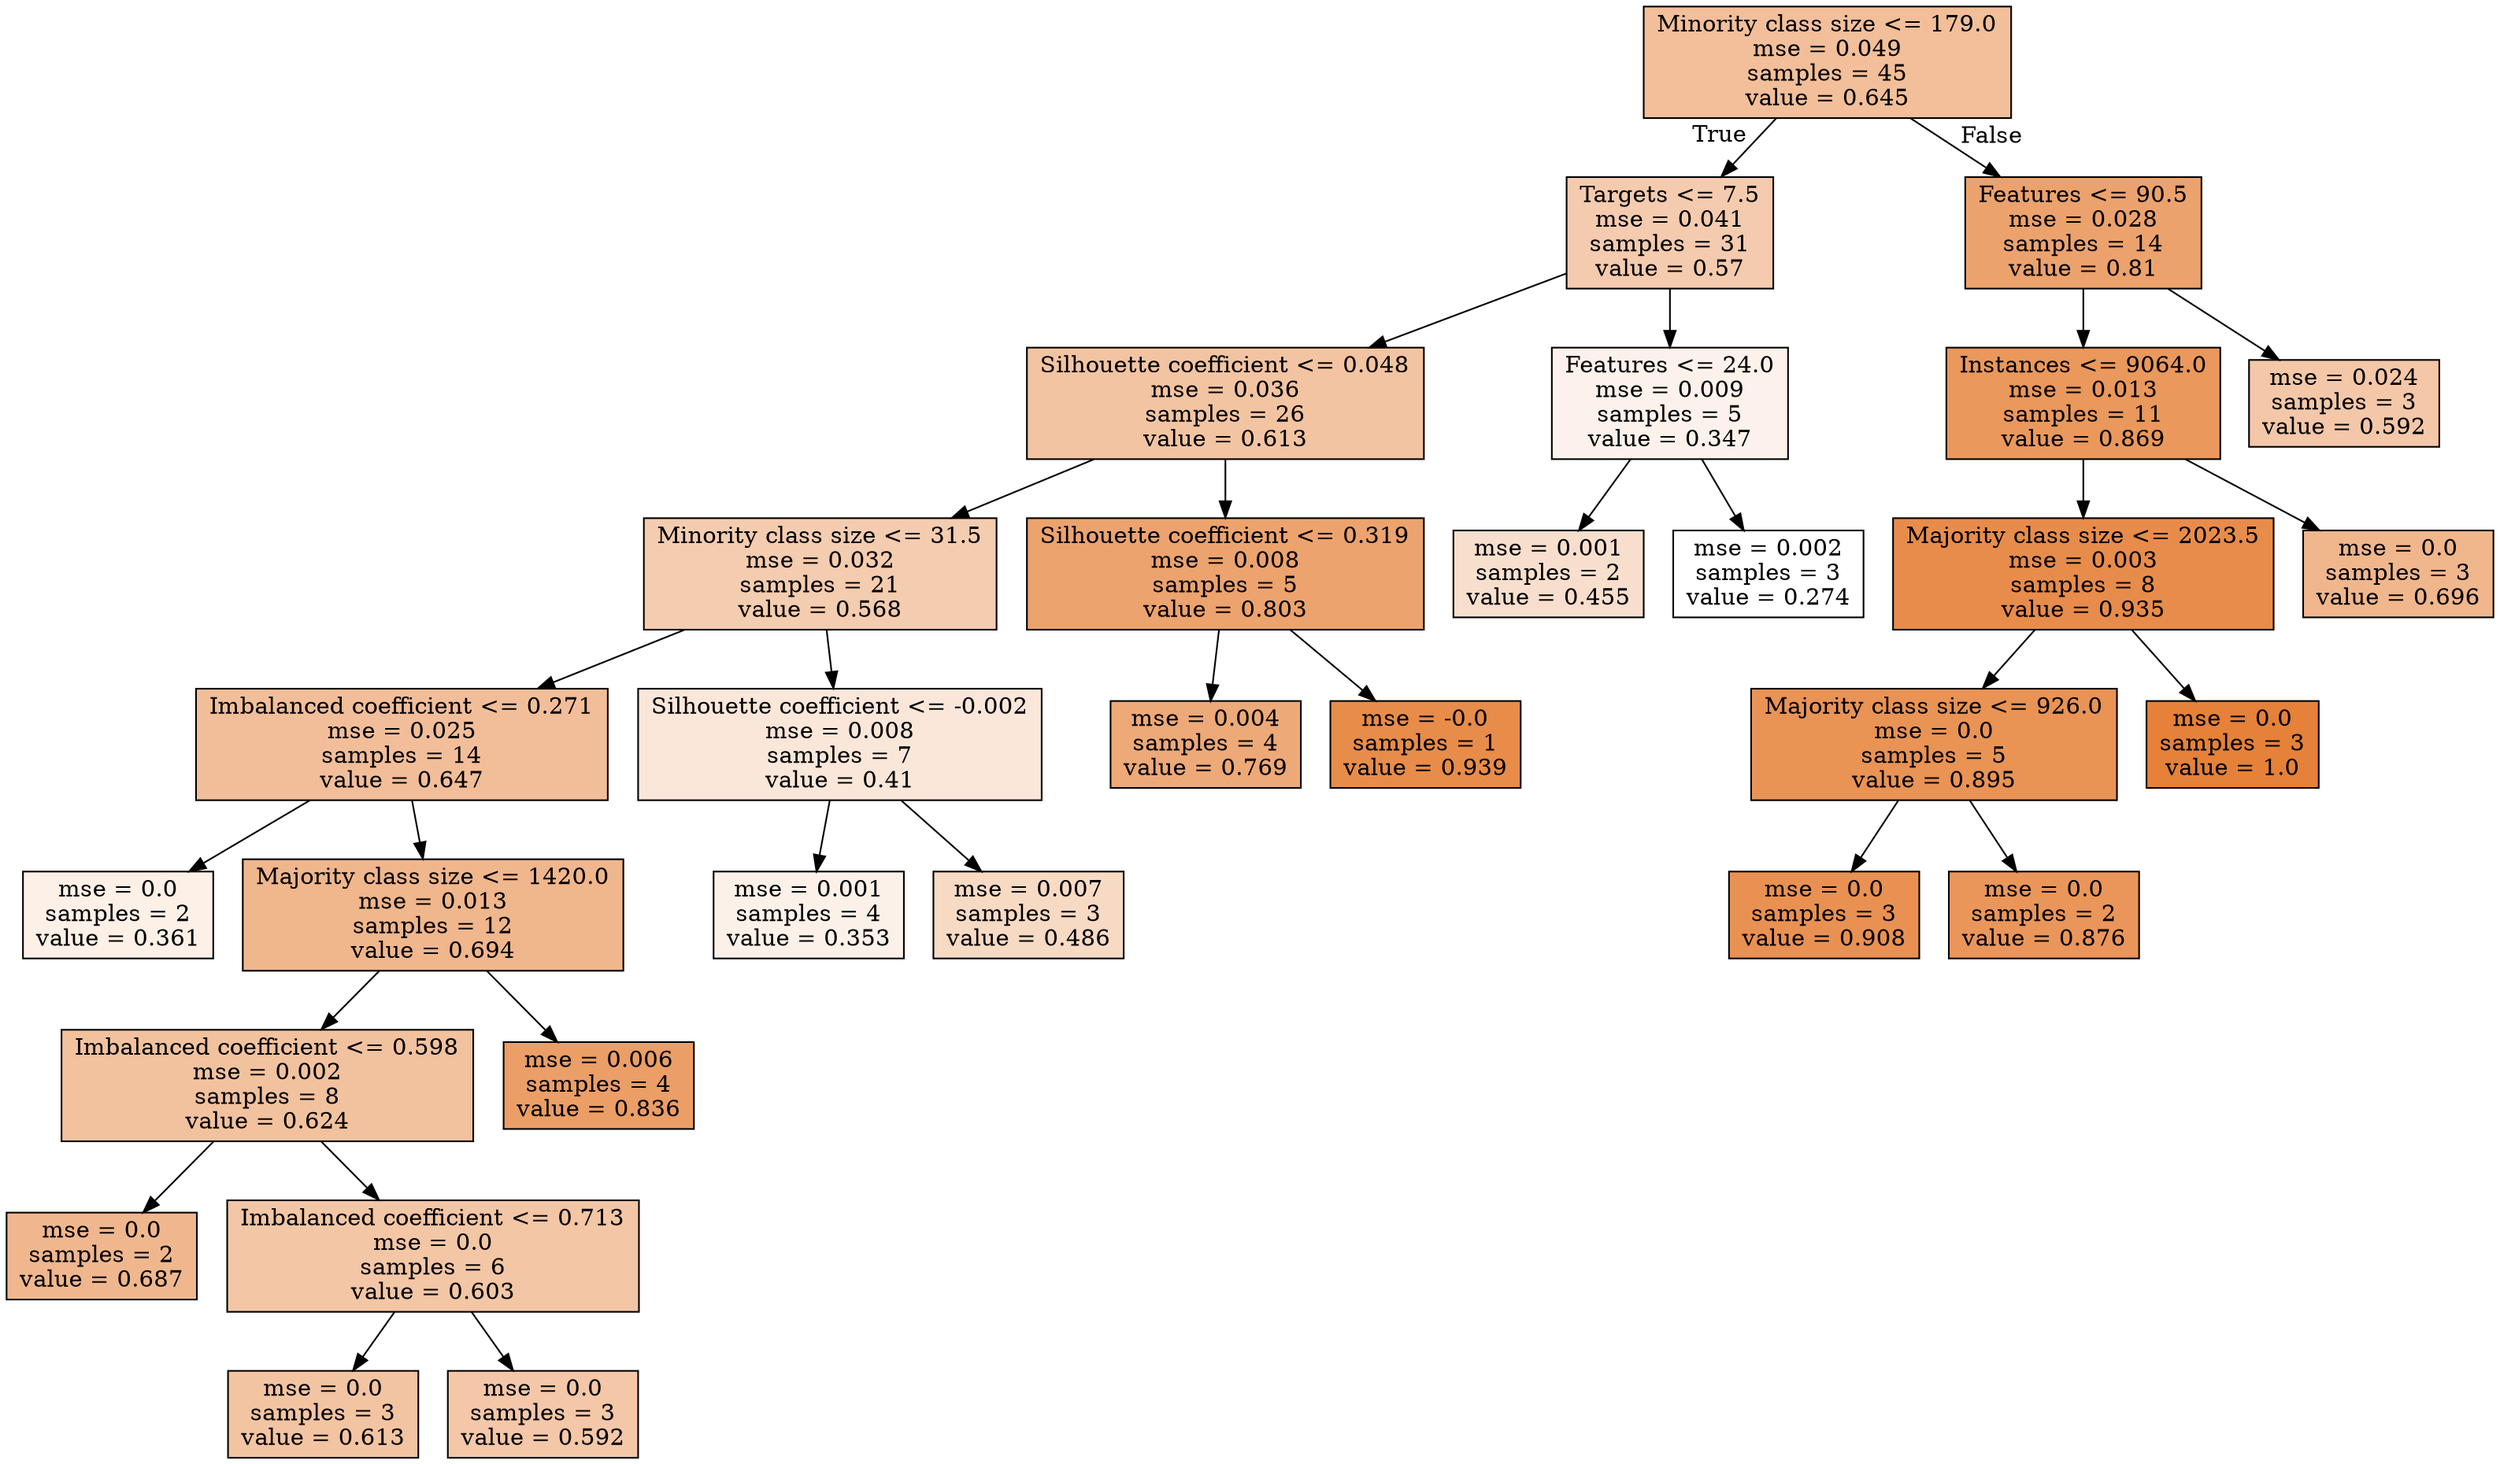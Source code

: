 digraph Tree {
node [shape=box, style="filled", color="black"] ;
0 [label="Minority class size <= 179.0\nmse = 0.049\nsamples = 45\nvalue = 0.645", fillcolor="#e5813982"] ;
1 [label="Targets <= 7.5\nmse = 0.041\nsamples = 31\nvalue = 0.57", fillcolor="#e5813968"] ;
0 -> 1 [labeldistance=2.5, labelangle=45, headlabel="True"] ;
2 [label="Silhouette coefficient <= 0.048\nmse = 0.036\nsamples = 26\nvalue = 0.613", fillcolor="#e5813977"] ;
1 -> 2 ;
3 [label="Minority class size <= 31.5\nmse = 0.032\nsamples = 21\nvalue = 0.568", fillcolor="#e5813967"] ;
2 -> 3 ;
4 [label="Imbalanced coefficient <= 0.271\nmse = 0.025\nsamples = 14\nvalue = 0.647", fillcolor="#e5813983"] ;
3 -> 4 ;
5 [label="mse = 0.0\nsamples = 2\nvalue = 0.361", fillcolor="#e581391e"] ;
4 -> 5 ;
6 [label="Majority class size <= 1420.0\nmse = 0.013\nsamples = 12\nvalue = 0.694", fillcolor="#e5813994"] ;
4 -> 6 ;
7 [label="Imbalanced coefficient <= 0.598\nmse = 0.002\nsamples = 8\nvalue = 0.624", fillcolor="#e581397b"] ;
6 -> 7 ;
8 [label="mse = 0.0\nsamples = 2\nvalue = 0.687", fillcolor="#e5813991"] ;
7 -> 8 ;
9 [label="Imbalanced coefficient <= 0.713\nmse = 0.0\nsamples = 6\nvalue = 0.603", fillcolor="#e5813973"] ;
7 -> 9 ;
10 [label="mse = 0.0\nsamples = 3\nvalue = 0.613", fillcolor="#e5813977"] ;
9 -> 10 ;
11 [label="mse = 0.0\nsamples = 3\nvalue = 0.592", fillcolor="#e5813970"] ;
9 -> 11 ;
12 [label="mse = 0.006\nsamples = 4\nvalue = 0.836", fillcolor="#e58139c5"] ;
6 -> 12 ;
13 [label="Silhouette coefficient <= -0.002\nmse = 0.008\nsamples = 7\nvalue = 0.41", fillcolor="#e5813930"] ;
3 -> 13 ;
14 [label="mse = 0.001\nsamples = 4\nvalue = 0.353", fillcolor="#e581391c"] ;
13 -> 14 ;
15 [label="mse = 0.007\nsamples = 3\nvalue = 0.486", fillcolor="#e581394b"] ;
13 -> 15 ;
16 [label="Silhouette coefficient <= 0.319\nmse = 0.008\nsamples = 5\nvalue = 0.803", fillcolor="#e58139ba"] ;
2 -> 16 ;
17 [label="mse = 0.004\nsamples = 4\nvalue = 0.769", fillcolor="#e58139ae"] ;
16 -> 17 ;
18 [label="mse = -0.0\nsamples = 1\nvalue = 0.939", fillcolor="#e58139e9"] ;
16 -> 18 ;
19 [label="Features <= 24.0\nmse = 0.009\nsamples = 5\nvalue = 0.347", fillcolor="#e5813919"] ;
1 -> 19 ;
20 [label="mse = 0.001\nsamples = 2\nvalue = 0.455", fillcolor="#e5813940"] ;
19 -> 20 ;
21 [label="mse = 0.002\nsamples = 3\nvalue = 0.274", fillcolor="#e5813900"] ;
19 -> 21 ;
22 [label="Features <= 90.5\nmse = 0.028\nsamples = 14\nvalue = 0.81", fillcolor="#e58139bc"] ;
0 -> 22 [labeldistance=2.5, labelangle=-45, headlabel="False"] ;
23 [label="Instances <= 9064.0\nmse = 0.013\nsamples = 11\nvalue = 0.869", fillcolor="#e58139d1"] ;
22 -> 23 ;
24 [label="Majority class size <= 2023.5\nmse = 0.003\nsamples = 8\nvalue = 0.935", fillcolor="#e58139e8"] ;
23 -> 24 ;
25 [label="Majority class size <= 926.0\nmse = 0.0\nsamples = 5\nvalue = 0.895", fillcolor="#e58139da"] ;
24 -> 25 ;
26 [label="mse = 0.0\nsamples = 3\nvalue = 0.908", fillcolor="#e58139df"] ;
25 -> 26 ;
27 [label="mse = 0.0\nsamples = 2\nvalue = 0.876", fillcolor="#e58139d4"] ;
25 -> 27 ;
28 [label="mse = 0.0\nsamples = 3\nvalue = 1.0", fillcolor="#e58139ff"] ;
24 -> 28 ;
29 [label="mse = 0.0\nsamples = 3\nvalue = 0.696", fillcolor="#e5813994"] ;
23 -> 29 ;
30 [label="mse = 0.024\nsamples = 3\nvalue = 0.592", fillcolor="#e5813970"] ;
22 -> 30 ;
}